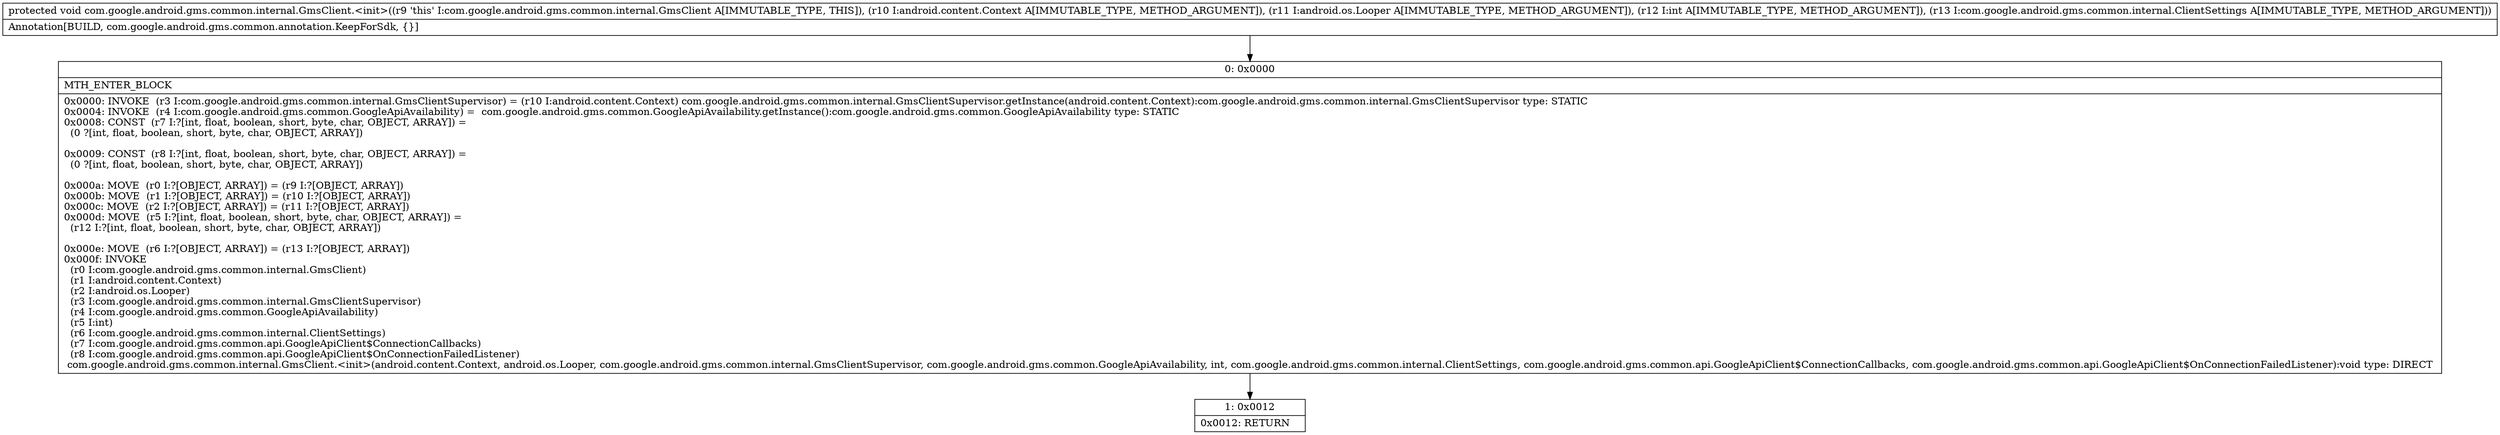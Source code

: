 digraph "CFG forcom.google.android.gms.common.internal.GmsClient.\<init\>(Landroid\/content\/Context;Landroid\/os\/Looper;ILcom\/google\/android\/gms\/common\/internal\/ClientSettings;)V" {
Node_0 [shape=record,label="{0\:\ 0x0000|MTH_ENTER_BLOCK\l|0x0000: INVOKE  (r3 I:com.google.android.gms.common.internal.GmsClientSupervisor) = (r10 I:android.content.Context) com.google.android.gms.common.internal.GmsClientSupervisor.getInstance(android.content.Context):com.google.android.gms.common.internal.GmsClientSupervisor type: STATIC \l0x0004: INVOKE  (r4 I:com.google.android.gms.common.GoogleApiAvailability) =  com.google.android.gms.common.GoogleApiAvailability.getInstance():com.google.android.gms.common.GoogleApiAvailability type: STATIC \l0x0008: CONST  (r7 I:?[int, float, boolean, short, byte, char, OBJECT, ARRAY]) = \l  (0 ?[int, float, boolean, short, byte, char, OBJECT, ARRAY])\l \l0x0009: CONST  (r8 I:?[int, float, boolean, short, byte, char, OBJECT, ARRAY]) = \l  (0 ?[int, float, boolean, short, byte, char, OBJECT, ARRAY])\l \l0x000a: MOVE  (r0 I:?[OBJECT, ARRAY]) = (r9 I:?[OBJECT, ARRAY]) \l0x000b: MOVE  (r1 I:?[OBJECT, ARRAY]) = (r10 I:?[OBJECT, ARRAY]) \l0x000c: MOVE  (r2 I:?[OBJECT, ARRAY]) = (r11 I:?[OBJECT, ARRAY]) \l0x000d: MOVE  (r5 I:?[int, float, boolean, short, byte, char, OBJECT, ARRAY]) = \l  (r12 I:?[int, float, boolean, short, byte, char, OBJECT, ARRAY])\l \l0x000e: MOVE  (r6 I:?[OBJECT, ARRAY]) = (r13 I:?[OBJECT, ARRAY]) \l0x000f: INVOKE  \l  (r0 I:com.google.android.gms.common.internal.GmsClient)\l  (r1 I:android.content.Context)\l  (r2 I:android.os.Looper)\l  (r3 I:com.google.android.gms.common.internal.GmsClientSupervisor)\l  (r4 I:com.google.android.gms.common.GoogleApiAvailability)\l  (r5 I:int)\l  (r6 I:com.google.android.gms.common.internal.ClientSettings)\l  (r7 I:com.google.android.gms.common.api.GoogleApiClient$ConnectionCallbacks)\l  (r8 I:com.google.android.gms.common.api.GoogleApiClient$OnConnectionFailedListener)\l com.google.android.gms.common.internal.GmsClient.\<init\>(android.content.Context, android.os.Looper, com.google.android.gms.common.internal.GmsClientSupervisor, com.google.android.gms.common.GoogleApiAvailability, int, com.google.android.gms.common.internal.ClientSettings, com.google.android.gms.common.api.GoogleApiClient$ConnectionCallbacks, com.google.android.gms.common.api.GoogleApiClient$OnConnectionFailedListener):void type: DIRECT \l}"];
Node_1 [shape=record,label="{1\:\ 0x0012|0x0012: RETURN   \l}"];
MethodNode[shape=record,label="{protected void com.google.android.gms.common.internal.GmsClient.\<init\>((r9 'this' I:com.google.android.gms.common.internal.GmsClient A[IMMUTABLE_TYPE, THIS]), (r10 I:android.content.Context A[IMMUTABLE_TYPE, METHOD_ARGUMENT]), (r11 I:android.os.Looper A[IMMUTABLE_TYPE, METHOD_ARGUMENT]), (r12 I:int A[IMMUTABLE_TYPE, METHOD_ARGUMENT]), (r13 I:com.google.android.gms.common.internal.ClientSettings A[IMMUTABLE_TYPE, METHOD_ARGUMENT]))  | Annotation[BUILD, com.google.android.gms.common.annotation.KeepForSdk, \{\}]\l}"];
MethodNode -> Node_0;
Node_0 -> Node_1;
}

